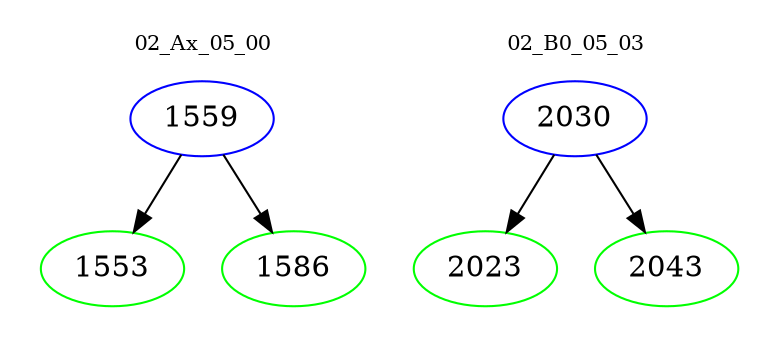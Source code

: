 digraph{
subgraph cluster_0 {
color = white
label = "02_Ax_05_00";
fontsize=10;
T0_1559 [label="1559", color="blue"]
T0_1559 -> T0_1553 [color="black"]
T0_1553 [label="1553", color="green"]
T0_1559 -> T0_1586 [color="black"]
T0_1586 [label="1586", color="green"]
}
subgraph cluster_1 {
color = white
label = "02_B0_05_03";
fontsize=10;
T1_2030 [label="2030", color="blue"]
T1_2030 -> T1_2023 [color="black"]
T1_2023 [label="2023", color="green"]
T1_2030 -> T1_2043 [color="black"]
T1_2043 [label="2043", color="green"]
}
}
